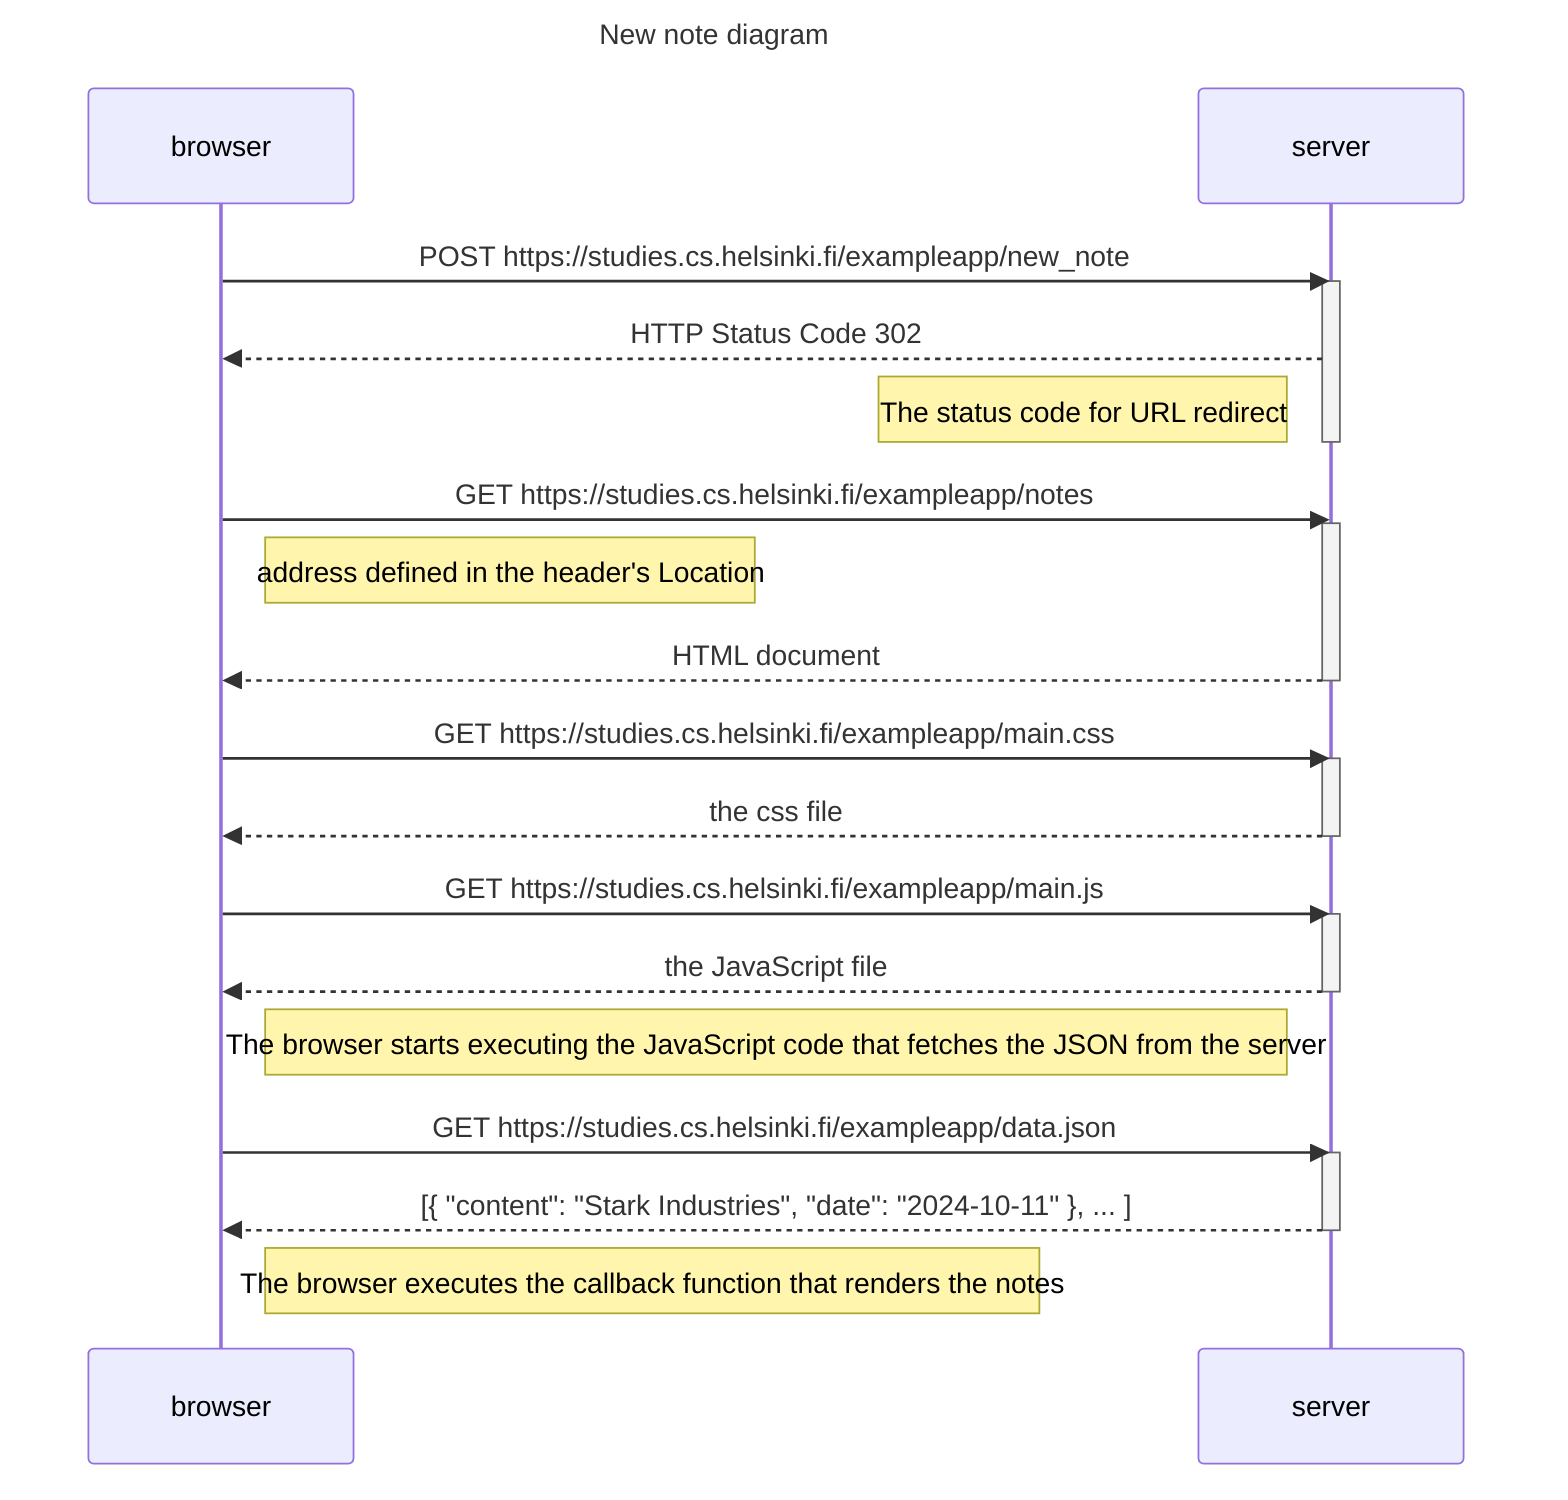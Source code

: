 sequenceDiagram
    title New note diagram
    participant browser
    participant server
    browser->>server: POST https://studies.cs.helsinki.fi/exampleapp/new_note
    activate server
    server-->>browser: HTTP Status Code 302
    Note left of server: The status code for URL redirect
    deactivate server

    browser->>server: GET https://studies.cs.helsinki.fi/exampleapp/notes
    activate server
    Note right of browser: address defined in the header's Location
    
    server-->>browser: HTML document
    deactivate server

    browser->>server: GET https://studies.cs.helsinki.fi/exampleapp/main.css
    activate server
    server-->>browser: the css file
    deactivate server

    browser->>server: GET https://studies.cs.helsinki.fi/exampleapp/main.js
    activate server
    server-->>browser: the JavaScript file
    deactivate server

    Note right of browser: The browser starts executing the JavaScript code that fetches the JSON from the server

    browser->>server: GET https://studies.cs.helsinki.fi/exampleapp/data.json
    activate server
    server-->>browser: [{ "content": "Stark Industries", "date": "2024-10-11" }, ... ]
    deactivate server

    Note right of browser: The browser executes the callback function that renders the notes